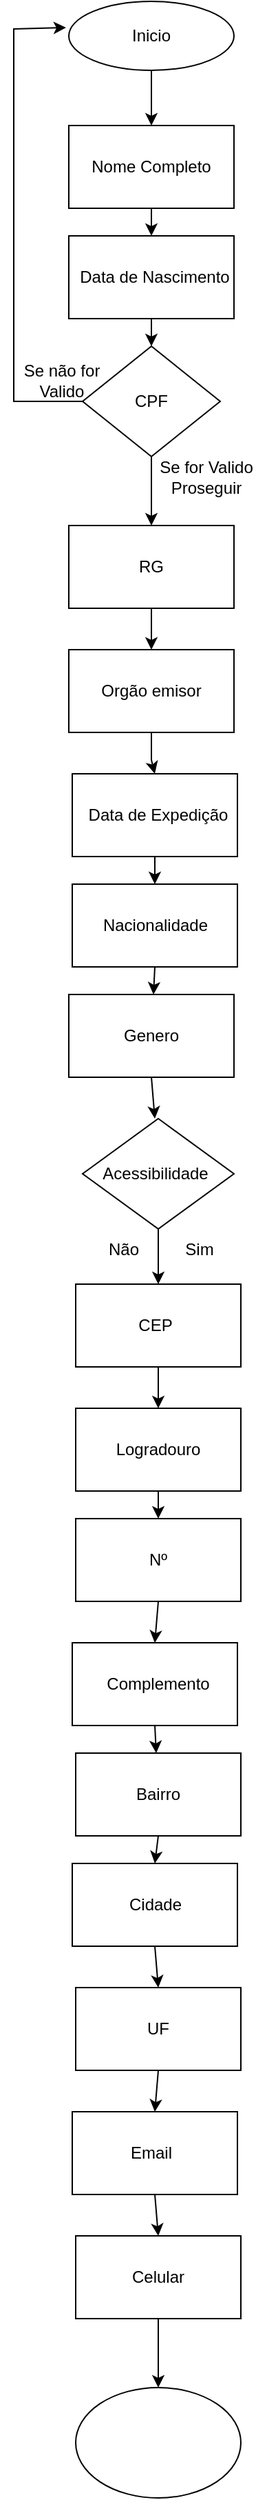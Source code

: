 <mxfile version="20.4.1" type="device"><diagram id="_ki5QM0S1leYDiX2KrLX" name="Página-1"><mxGraphModel dx="868" dy="482" grid="1" gridSize="10" guides="1" tooltips="1" connect="1" arrows="1" fold="1" page="1" pageScale="1" pageWidth="827" pageHeight="1169" math="0" shadow="0"><root><mxCell id="0"/><mxCell id="1" parent="0"/><mxCell id="nehTt--3Pefdi2qTieTY-35" value="" style="rhombus;whiteSpace=wrap;html=1;" vertex="1" parent="1"><mxGeometry x="310" y="910" width="110" height="80" as="geometry"/></mxCell><mxCell id="nehTt--3Pefdi2qTieTY-1" value="" style="ellipse;whiteSpace=wrap;html=1;" vertex="1" parent="1"><mxGeometry x="300" y="100" width="120" height="50" as="geometry"/></mxCell><mxCell id="nehTt--3Pefdi2qTieTY-2" value="" style="rounded=0;whiteSpace=wrap;html=1;" vertex="1" parent="1"><mxGeometry x="300" y="190" width="120" height="60" as="geometry"/></mxCell><mxCell id="nehTt--3Pefdi2qTieTY-3" value="" style="rounded=0;whiteSpace=wrap;html=1;" vertex="1" parent="1"><mxGeometry x="300" y="270" width="120" height="60" as="geometry"/></mxCell><mxCell id="nehTt--3Pefdi2qTieTY-5" value="" style="rhombus;whiteSpace=wrap;html=1;" vertex="1" parent="1"><mxGeometry x="310" y="350" width="100" height="80" as="geometry"/></mxCell><mxCell id="nehTt--3Pefdi2qTieTY-6" value="Inicio" style="text;html=1;strokeColor=none;fillColor=none;align=center;verticalAlign=middle;whiteSpace=wrap;rounded=0;" vertex="1" parent="1"><mxGeometry x="330" y="110" width="60" height="30" as="geometry"/></mxCell><mxCell id="nehTt--3Pefdi2qTieTY-7" value="Nome Completo" style="text;html=1;strokeColor=none;fillColor=none;align=center;verticalAlign=middle;whiteSpace=wrap;rounded=0;" vertex="1" parent="1"><mxGeometry x="305" y="205" width="110" height="30" as="geometry"/></mxCell><mxCell id="nehTt--3Pefdi2qTieTY-8" value="Data de Nascimento" style="text;html=1;strokeColor=none;fillColor=none;align=center;verticalAlign=middle;whiteSpace=wrap;rounded=0;" vertex="1" parent="1"><mxGeometry x="290" y="285" width="145" height="30" as="geometry"/></mxCell><mxCell id="nehTt--3Pefdi2qTieTY-9" value="" style="endArrow=classic;html=1;rounded=0;exitX=0.5;exitY=1;exitDx=0;exitDy=0;entryX=0.5;entryY=0;entryDx=0;entryDy=0;" edge="1" parent="1" source="nehTt--3Pefdi2qTieTY-1" target="nehTt--3Pefdi2qTieTY-2"><mxGeometry width="50" height="50" relative="1" as="geometry"><mxPoint x="390" y="260" as="sourcePoint"/><mxPoint x="440" y="210" as="targetPoint"/></mxGeometry></mxCell><mxCell id="nehTt--3Pefdi2qTieTY-10" value="" style="endArrow=classic;html=1;rounded=0;exitX=0.5;exitY=1;exitDx=0;exitDy=0;" edge="1" parent="1" source="nehTt--3Pefdi2qTieTY-2"><mxGeometry width="50" height="50" relative="1" as="geometry"><mxPoint x="370" y="160" as="sourcePoint"/><mxPoint x="360" y="270" as="targetPoint"/><Array as="points"><mxPoint x="360" y="270"/></Array></mxGeometry></mxCell><mxCell id="nehTt--3Pefdi2qTieTY-11" value="" style="endArrow=classic;html=1;rounded=0;exitX=0.5;exitY=1;exitDx=0;exitDy=0;" edge="1" parent="1" source="nehTt--3Pefdi2qTieTY-3"><mxGeometry width="50" height="50" relative="1" as="geometry"><mxPoint x="370" y="160" as="sourcePoint"/><mxPoint x="360" y="350" as="targetPoint"/><Array as="points"><mxPoint x="360" y="350"/></Array></mxGeometry></mxCell><mxCell id="nehTt--3Pefdi2qTieTY-12" value="CPF" style="text;html=1;strokeColor=none;fillColor=none;align=center;verticalAlign=middle;whiteSpace=wrap;rounded=0;" vertex="1" parent="1"><mxGeometry x="330" y="375" width="60" height="30" as="geometry"/></mxCell><mxCell id="nehTt--3Pefdi2qTieTY-14" value="" style="endArrow=classic;html=1;rounded=0;exitX=0.5;exitY=1;exitDx=0;exitDy=0;" edge="1" parent="1" source="nehTt--3Pefdi2qTieTY-5"><mxGeometry width="50" height="50" relative="1" as="geometry"><mxPoint x="390" y="460" as="sourcePoint"/><mxPoint x="360" y="480" as="targetPoint"/></mxGeometry></mxCell><mxCell id="nehTt--3Pefdi2qTieTY-15" value="Se for Valido Proseguir" style="text;html=1;strokeColor=none;fillColor=none;align=center;verticalAlign=middle;whiteSpace=wrap;rounded=0;" vertex="1" parent="1"><mxGeometry x="365" y="430" width="70" height="30" as="geometry"/></mxCell><mxCell id="nehTt--3Pefdi2qTieTY-16" value="" style="endArrow=classic;html=1;rounded=0;exitX=0;exitY=0.5;exitDx=0;exitDy=0;entryX=-0.017;entryY=0.38;entryDx=0;entryDy=0;entryPerimeter=0;" edge="1" parent="1" source="nehTt--3Pefdi2qTieTY-5" target="nehTt--3Pefdi2qTieTY-1"><mxGeometry width="50" height="50" relative="1" as="geometry"><mxPoint x="390" y="450" as="sourcePoint"/><mxPoint x="260" y="120" as="targetPoint"/><Array as="points"><mxPoint x="260" y="390"/><mxPoint x="260" y="120"/></Array></mxGeometry></mxCell><mxCell id="nehTt--3Pefdi2qTieTY-17" value="Se não for Valido" style="text;html=1;strokeColor=none;fillColor=none;align=center;verticalAlign=middle;whiteSpace=wrap;rounded=0;" vertex="1" parent="1"><mxGeometry x="250" y="360" width="90" height="30" as="geometry"/></mxCell><mxCell id="nehTt--3Pefdi2qTieTY-18" value="" style="rounded=0;whiteSpace=wrap;html=1;" vertex="1" parent="1"><mxGeometry x="300" y="480" width="120" height="60" as="geometry"/></mxCell><mxCell id="nehTt--3Pefdi2qTieTY-19" value="RG" style="text;html=1;strokeColor=none;fillColor=none;align=center;verticalAlign=middle;whiteSpace=wrap;rounded=0;" vertex="1" parent="1"><mxGeometry x="330" y="495" width="60" height="30" as="geometry"/></mxCell><mxCell id="nehTt--3Pefdi2qTieTY-20" value="" style="endArrow=classic;html=1;rounded=0;exitX=0.5;exitY=1;exitDx=0;exitDy=0;" edge="1" parent="1" source="nehTt--3Pefdi2qTieTY-18"><mxGeometry width="50" height="50" relative="1" as="geometry"><mxPoint x="390" y="500" as="sourcePoint"/><mxPoint x="360" y="570" as="targetPoint"/></mxGeometry></mxCell><mxCell id="nehTt--3Pefdi2qTieTY-21" value="" style="rounded=0;whiteSpace=wrap;html=1;" vertex="1" parent="1"><mxGeometry x="300" y="570" width="120" height="60" as="geometry"/></mxCell><mxCell id="nehTt--3Pefdi2qTieTY-22" value="Orgão emisor" style="text;html=1;strokeColor=none;fillColor=none;align=center;verticalAlign=middle;whiteSpace=wrap;rounded=0;" vertex="1" parent="1"><mxGeometry x="290" y="585" width="140" height="30" as="geometry"/></mxCell><mxCell id="nehTt--3Pefdi2qTieTY-23" value="" style="rounded=0;whiteSpace=wrap;html=1;" vertex="1" parent="1"><mxGeometry x="302.5" y="660" width="120" height="60" as="geometry"/></mxCell><mxCell id="nehTt--3Pefdi2qTieTY-24" value="" style="rounded=0;whiteSpace=wrap;html=1;" vertex="1" parent="1"><mxGeometry x="302.5" y="740" width="120" height="60" as="geometry"/></mxCell><mxCell id="nehTt--3Pefdi2qTieTY-26" value="" style="rounded=0;whiteSpace=wrap;html=1;" vertex="1" parent="1"><mxGeometry x="300" y="820" width="120" height="60" as="geometry"/></mxCell><mxCell id="nehTt--3Pefdi2qTieTY-27" value="" style="endArrow=classic;html=1;rounded=0;exitX=0.5;exitY=1;exitDx=0;exitDy=0;" edge="1" parent="1" source="nehTt--3Pefdi2qTieTY-24" target="nehTt--3Pefdi2qTieTY-26"><mxGeometry width="50" height="50" relative="1" as="geometry"><mxPoint x="370" y="550" as="sourcePoint"/><mxPoint x="370" y="580" as="targetPoint"/></mxGeometry></mxCell><mxCell id="nehTt--3Pefdi2qTieTY-28" value="" style="endArrow=classic;html=1;rounded=0;exitX=0.5;exitY=1;exitDx=0;exitDy=0;entryX=0.5;entryY=0;entryDx=0;entryDy=0;" edge="1" parent="1" source="nehTt--3Pefdi2qTieTY-23" target="nehTt--3Pefdi2qTieTY-24"><mxGeometry width="50" height="50" relative="1" as="geometry"><mxPoint x="380" y="560" as="sourcePoint"/><mxPoint x="380" y="590" as="targetPoint"/></mxGeometry></mxCell><mxCell id="nehTt--3Pefdi2qTieTY-29" value="" style="endArrow=classic;html=1;rounded=0;exitX=0.5;exitY=1;exitDx=0;exitDy=0;entryX=0.5;entryY=0;entryDx=0;entryDy=0;" edge="1" parent="1" source="nehTt--3Pefdi2qTieTY-21" target="nehTt--3Pefdi2qTieTY-23"><mxGeometry width="50" height="50" relative="1" as="geometry"><mxPoint x="390" y="570" as="sourcePoint"/><mxPoint x="390" y="600" as="targetPoint"/><Array as="points"><mxPoint x="360" y="650"/></Array></mxGeometry></mxCell><mxCell id="nehTt--3Pefdi2qTieTY-30" value="" style="endArrow=classic;html=1;rounded=0;exitX=0.5;exitY=1;exitDx=0;exitDy=0;entryX=0.5;entryY=0;entryDx=0;entryDy=0;" edge="1" parent="1" source="nehTt--3Pefdi2qTieTY-26"><mxGeometry width="50" height="50" relative="1" as="geometry"><mxPoint x="372.5" y="810" as="sourcePoint"/><mxPoint x="362.5" y="910" as="targetPoint"/></mxGeometry></mxCell><mxCell id="nehTt--3Pefdi2qTieTY-31" value="Data de Expedição" style="text;html=1;strokeColor=none;fillColor=none;align=center;verticalAlign=middle;whiteSpace=wrap;rounded=0;" vertex="1" parent="1"><mxGeometry x="310" y="675" width="110" height="30" as="geometry"/></mxCell><mxCell id="nehTt--3Pefdi2qTieTY-32" value="Nacionalidade" style="text;html=1;strokeColor=none;fillColor=none;align=center;verticalAlign=middle;whiteSpace=wrap;rounded=0;" vertex="1" parent="1"><mxGeometry x="307.5" y="755" width="110" height="30" as="geometry"/></mxCell><mxCell id="nehTt--3Pefdi2qTieTY-33" value="Genero" style="text;html=1;strokeColor=none;fillColor=none;align=center;verticalAlign=middle;whiteSpace=wrap;rounded=0;" vertex="1" parent="1"><mxGeometry x="305" y="835" width="110" height="30" as="geometry"/></mxCell><mxCell id="nehTt--3Pefdi2qTieTY-34" value="Acessibilidade" style="text;html=1;strokeColor=none;fillColor=none;align=center;verticalAlign=middle;whiteSpace=wrap;rounded=0;" vertex="1" parent="1"><mxGeometry x="307.5" y="935" width="110" height="30" as="geometry"/></mxCell><mxCell id="nehTt--3Pefdi2qTieTY-36" value="" style="endArrow=classic;html=1;rounded=0;exitX=0.5;exitY=1;exitDx=0;exitDy=0;" edge="1" parent="1" source="nehTt--3Pefdi2qTieTY-35"><mxGeometry width="50" height="50" relative="1" as="geometry"><mxPoint x="390" y="890" as="sourcePoint"/><mxPoint x="365" y="1030" as="targetPoint"/></mxGeometry></mxCell><mxCell id="nehTt--3Pefdi2qTieTY-37" value="Sim" style="text;html=1;strokeColor=none;fillColor=none;align=center;verticalAlign=middle;whiteSpace=wrap;rounded=0;" vertex="1" parent="1"><mxGeometry x="365" y="990" width="60" height="30" as="geometry"/></mxCell><mxCell id="nehTt--3Pefdi2qTieTY-38" value="Não" style="text;html=1;strokeColor=none;fillColor=none;align=center;verticalAlign=middle;whiteSpace=wrap;rounded=0;" vertex="1" parent="1"><mxGeometry x="310" y="990" width="60" height="30" as="geometry"/></mxCell><mxCell id="nehTt--3Pefdi2qTieTY-39" value="" style="rounded=0;whiteSpace=wrap;html=1;" vertex="1" parent="1"><mxGeometry x="305" y="1030" width="120" height="60" as="geometry"/></mxCell><mxCell id="nehTt--3Pefdi2qTieTY-40" value="CEP" style="text;html=1;strokeColor=none;fillColor=none;align=center;verticalAlign=middle;whiteSpace=wrap;rounded=0;" vertex="1" parent="1"><mxGeometry x="332.5" y="1045" width="60" height="30" as="geometry"/></mxCell><mxCell id="nehTt--3Pefdi2qTieTY-41" value="" style="rounded=0;whiteSpace=wrap;html=1;" vertex="1" parent="1"><mxGeometry x="305" y="1120" width="120" height="60" as="geometry"/></mxCell><mxCell id="nehTt--3Pefdi2qTieTY-42" value="" style="rounded=0;whiteSpace=wrap;html=1;" vertex="1" parent="1"><mxGeometry x="305" y="1200" width="120" height="60" as="geometry"/></mxCell><mxCell id="nehTt--3Pefdi2qTieTY-43" value="" style="rounded=0;whiteSpace=wrap;html=1;" vertex="1" parent="1"><mxGeometry x="302.5" y="1290" width="120" height="60" as="geometry"/></mxCell><mxCell id="nehTt--3Pefdi2qTieTY-44" value="" style="rounded=0;whiteSpace=wrap;html=1;" vertex="1" parent="1"><mxGeometry x="305" y="1370" width="120" height="60" as="geometry"/></mxCell><mxCell id="nehTt--3Pefdi2qTieTY-45" value="" style="rounded=0;whiteSpace=wrap;html=1;" vertex="1" parent="1"><mxGeometry x="302.5" y="1450" width="120" height="60" as="geometry"/></mxCell><mxCell id="nehTt--3Pefdi2qTieTY-46" value="" style="rounded=0;whiteSpace=wrap;html=1;" vertex="1" parent="1"><mxGeometry x="305" y="1540" width="120" height="60" as="geometry"/></mxCell><mxCell id="nehTt--3Pefdi2qTieTY-47" value="" style="rounded=0;whiteSpace=wrap;html=1;" vertex="1" parent="1"><mxGeometry x="305" y="1720" width="120" height="60" as="geometry"/></mxCell><mxCell id="nehTt--3Pefdi2qTieTY-48" value="" style="rounded=0;whiteSpace=wrap;html=1;" vertex="1" parent="1"><mxGeometry x="302.5" y="1630" width="120" height="60" as="geometry"/></mxCell><mxCell id="nehTt--3Pefdi2qTieTY-49" value="" style="endArrow=classic;html=1;rounded=0;exitX=0.5;exitY=1;exitDx=0;exitDy=0;entryX=0.5;entryY=0;entryDx=0;entryDy=0;" edge="1" parent="1" source="nehTt--3Pefdi2qTieTY-39" target="nehTt--3Pefdi2qTieTY-41"><mxGeometry width="50" height="50" relative="1" as="geometry"><mxPoint x="390" y="1210" as="sourcePoint"/><mxPoint x="440" y="1160" as="targetPoint"/></mxGeometry></mxCell><mxCell id="nehTt--3Pefdi2qTieTY-50" value="" style="endArrow=classic;html=1;rounded=0;exitX=0.5;exitY=1;exitDx=0;exitDy=0;entryX=0.5;entryY=0;entryDx=0;entryDy=0;" edge="1" parent="1" source="nehTt--3Pefdi2qTieTY-41" target="nehTt--3Pefdi2qTieTY-42"><mxGeometry width="50" height="50" relative="1" as="geometry"><mxPoint x="390" y="1210" as="sourcePoint"/><mxPoint x="440" y="1160" as="targetPoint"/></mxGeometry></mxCell><mxCell id="nehTt--3Pefdi2qTieTY-51" value="" style="endArrow=classic;html=1;rounded=0;exitX=0.5;exitY=1;exitDx=0;exitDy=0;entryX=0.5;entryY=0;entryDx=0;entryDy=0;" edge="1" parent="1" source="nehTt--3Pefdi2qTieTY-42" target="nehTt--3Pefdi2qTieTY-43"><mxGeometry width="50" height="50" relative="1" as="geometry"><mxPoint x="390" y="1210" as="sourcePoint"/><mxPoint x="440" y="1160" as="targetPoint"/></mxGeometry></mxCell><mxCell id="nehTt--3Pefdi2qTieTY-52" value="" style="endArrow=classic;html=1;rounded=0;exitX=0.5;exitY=1;exitDx=0;exitDy=0;" edge="1" parent="1" source="nehTt--3Pefdi2qTieTY-43" target="nehTt--3Pefdi2qTieTY-44"><mxGeometry width="50" height="50" relative="1" as="geometry"><mxPoint x="390" y="1410" as="sourcePoint"/><mxPoint x="440" y="1360" as="targetPoint"/></mxGeometry></mxCell><mxCell id="nehTt--3Pefdi2qTieTY-53" value="" style="endArrow=classic;html=1;rounded=0;exitX=0.5;exitY=1;exitDx=0;exitDy=0;entryX=0.5;entryY=0;entryDx=0;entryDy=0;" edge="1" parent="1" source="nehTt--3Pefdi2qTieTY-44" target="nehTt--3Pefdi2qTieTY-45"><mxGeometry width="50" height="50" relative="1" as="geometry"><mxPoint x="390" y="1410" as="sourcePoint"/><mxPoint x="440" y="1360" as="targetPoint"/></mxGeometry></mxCell><mxCell id="nehTt--3Pefdi2qTieTY-54" value="" style="endArrow=classic;html=1;rounded=0;exitX=0.5;exitY=1;exitDx=0;exitDy=0;entryX=0.5;entryY=0;entryDx=0;entryDy=0;" edge="1" parent="1" source="nehTt--3Pefdi2qTieTY-45" target="nehTt--3Pefdi2qTieTY-46"><mxGeometry width="50" height="50" relative="1" as="geometry"><mxPoint x="390" y="1610" as="sourcePoint"/><mxPoint x="440" y="1560" as="targetPoint"/></mxGeometry></mxCell><mxCell id="nehTt--3Pefdi2qTieTY-55" value="" style="endArrow=classic;html=1;rounded=0;exitX=0.5;exitY=1;exitDx=0;exitDy=0;entryX=0.5;entryY=0;entryDx=0;entryDy=0;" edge="1" parent="1" source="nehTt--3Pefdi2qTieTY-46" target="nehTt--3Pefdi2qTieTY-48"><mxGeometry width="50" height="50" relative="1" as="geometry"><mxPoint x="390" y="1610" as="sourcePoint"/><mxPoint x="440" y="1560" as="targetPoint"/></mxGeometry></mxCell><mxCell id="nehTt--3Pefdi2qTieTY-56" value="" style="endArrow=classic;html=1;rounded=0;exitX=0.5;exitY=1;exitDx=0;exitDy=0;entryX=0.5;entryY=0;entryDx=0;entryDy=0;" edge="1" parent="1" source="nehTt--3Pefdi2qTieTY-48" target="nehTt--3Pefdi2qTieTY-47"><mxGeometry width="50" height="50" relative="1" as="geometry"><mxPoint x="390" y="1610" as="sourcePoint"/><mxPoint x="440" y="1560" as="targetPoint"/></mxGeometry></mxCell><mxCell id="nehTt--3Pefdi2qTieTY-57" value="" style="ellipse;whiteSpace=wrap;html=1;" vertex="1" parent="1"><mxGeometry x="305" y="1830" width="120" height="80" as="geometry"/></mxCell><mxCell id="nehTt--3Pefdi2qTieTY-58" value="" style="endArrow=classic;html=1;rounded=0;exitX=0.5;exitY=1;exitDx=0;exitDy=0;entryX=0.5;entryY=0;entryDx=0;entryDy=0;" edge="1" parent="1" source="nehTt--3Pefdi2qTieTY-47" target="nehTt--3Pefdi2qTieTY-57"><mxGeometry width="50" height="50" relative="1" as="geometry"><mxPoint x="390" y="1810" as="sourcePoint"/><mxPoint x="440" y="1760" as="targetPoint"/></mxGeometry></mxCell><mxCell id="nehTt--3Pefdi2qTieTY-59" value="Logradouro" style="text;html=1;strokeColor=none;fillColor=none;align=center;verticalAlign=middle;whiteSpace=wrap;rounded=0;" vertex="1" parent="1"><mxGeometry x="335" y="1135" width="60" height="30" as="geometry"/></mxCell><mxCell id="nehTt--3Pefdi2qTieTY-60" value="Nº" style="text;html=1;strokeColor=none;fillColor=none;align=center;verticalAlign=middle;whiteSpace=wrap;rounded=0;" vertex="1" parent="1"><mxGeometry x="335" y="1215" width="60" height="30" as="geometry"/></mxCell><mxCell id="nehTt--3Pefdi2qTieTY-61" value="Complemento" style="text;html=1;strokeColor=none;fillColor=none;align=center;verticalAlign=middle;whiteSpace=wrap;rounded=0;" vertex="1" parent="1"><mxGeometry x="335" y="1305" width="60" height="30" as="geometry"/></mxCell><mxCell id="nehTt--3Pefdi2qTieTY-62" value="Bairro" style="text;html=1;strokeColor=none;fillColor=none;align=center;verticalAlign=middle;whiteSpace=wrap;rounded=0;" vertex="1" parent="1"><mxGeometry x="335" y="1385" width="60" height="30" as="geometry"/></mxCell><mxCell id="nehTt--3Pefdi2qTieTY-63" value="Cidade" style="text;html=1;strokeColor=none;fillColor=none;align=center;verticalAlign=middle;whiteSpace=wrap;rounded=0;" vertex="1" parent="1"><mxGeometry x="332.5" y="1465" width="60" height="30" as="geometry"/></mxCell><mxCell id="nehTt--3Pefdi2qTieTY-65" value="UF" style="text;html=1;strokeColor=none;fillColor=none;align=center;verticalAlign=middle;whiteSpace=wrap;rounded=0;" vertex="1" parent="1"><mxGeometry x="335" y="1555" width="60" height="30" as="geometry"/></mxCell><mxCell id="nehTt--3Pefdi2qTieTY-66" value="Email" style="text;html=1;strokeColor=none;fillColor=none;align=center;verticalAlign=middle;whiteSpace=wrap;rounded=0;" vertex="1" parent="1"><mxGeometry x="330" y="1645" width="60" height="30" as="geometry"/></mxCell><mxCell id="nehTt--3Pefdi2qTieTY-67" value="Celular" style="text;html=1;strokeColor=none;fillColor=none;align=center;verticalAlign=middle;whiteSpace=wrap;rounded=0;" vertex="1" parent="1"><mxGeometry x="335" y="1735" width="60" height="30" as="geometry"/></mxCell></root></mxGraphModel></diagram></mxfile>